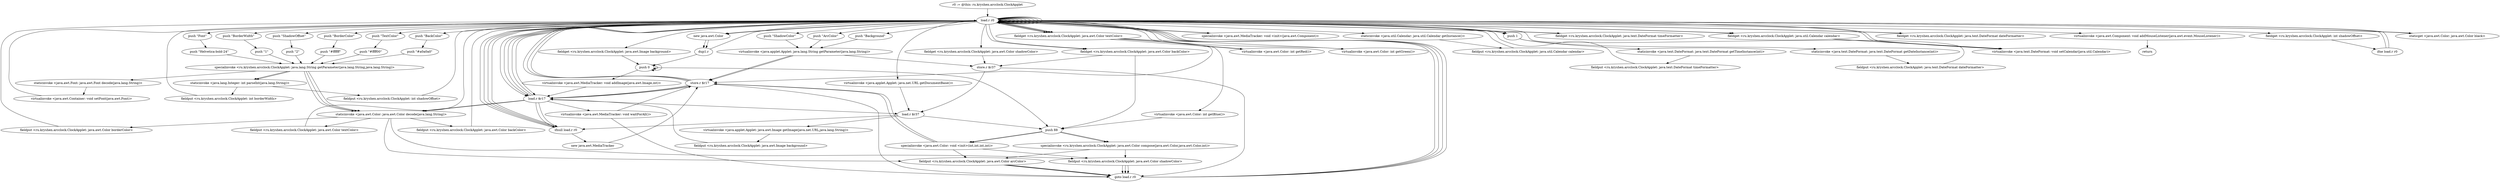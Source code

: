 digraph "" {
    "r0 := @this: ru.kryshen.arcclock.ClockApplet"
    "load.r r0"
    "r0 := @this: ru.kryshen.arcclock.ClockApplet"->"load.r r0";
    "load.r r0"->"load.r r0";
    "push \"Font\""
    "load.r r0"->"push \"Font\"";
    "push \"Helvetica-bold-24\""
    "push \"Font\""->"push \"Helvetica-bold-24\"";
    "specialinvoke <ru.kryshen.arcclock.ClockApplet: java.lang.String getParameter(java.lang.String,java.lang.String)>"
    "push \"Helvetica-bold-24\""->"specialinvoke <ru.kryshen.arcclock.ClockApplet: java.lang.String getParameter(java.lang.String,java.lang.String)>";
    "staticinvoke <java.awt.Font: java.awt.Font decode(java.lang.String)>"
    "specialinvoke <ru.kryshen.arcclock.ClockApplet: java.lang.String getParameter(java.lang.String,java.lang.String)>"->"staticinvoke <java.awt.Font: java.awt.Font decode(java.lang.String)>";
    "virtualinvoke <java.awt.Container: void setFont(java.awt.Font)>"
    "staticinvoke <java.awt.Font: java.awt.Font decode(java.lang.String)>"->"virtualinvoke <java.awt.Container: void setFont(java.awt.Font)>";
    "virtualinvoke <java.awt.Container: void setFont(java.awt.Font)>"->"load.r r0";
    "load.r r0"->"load.r r0";
    "push \"BorderWidth\""
    "load.r r0"->"push \"BorderWidth\"";
    "push \"1\""
    "push \"BorderWidth\""->"push \"1\"";
    "push \"1\""->"specialinvoke <ru.kryshen.arcclock.ClockApplet: java.lang.String getParameter(java.lang.String,java.lang.String)>";
    "staticinvoke <java.lang.Integer: int parseInt(java.lang.String)>"
    "specialinvoke <ru.kryshen.arcclock.ClockApplet: java.lang.String getParameter(java.lang.String,java.lang.String)>"->"staticinvoke <java.lang.Integer: int parseInt(java.lang.String)>";
    "fieldput <ru.kryshen.arcclock.ClockApplet: int borderWidth>"
    "staticinvoke <java.lang.Integer: int parseInt(java.lang.String)>"->"fieldput <ru.kryshen.arcclock.ClockApplet: int borderWidth>";
    "fieldput <ru.kryshen.arcclock.ClockApplet: int borderWidth>"->"load.r r0";
    "load.r r0"->"load.r r0";
    "push \"ShadowOffset\""
    "load.r r0"->"push \"ShadowOffset\"";
    "push \"2\""
    "push \"ShadowOffset\""->"push \"2\"";
    "push \"2\""->"specialinvoke <ru.kryshen.arcclock.ClockApplet: java.lang.String getParameter(java.lang.String,java.lang.String)>";
    "specialinvoke <ru.kryshen.arcclock.ClockApplet: java.lang.String getParameter(java.lang.String,java.lang.String)>"->"staticinvoke <java.lang.Integer: int parseInt(java.lang.String)>";
    "fieldput <ru.kryshen.arcclock.ClockApplet: int shadowOffset>"
    "staticinvoke <java.lang.Integer: int parseInt(java.lang.String)>"->"fieldput <ru.kryshen.arcclock.ClockApplet: int shadowOffset>";
    "fieldput <ru.kryshen.arcclock.ClockApplet: int shadowOffset>"->"load.r r0";
    "load.r r0"->"load.r r0";
    "push \"BorderColor\""
    "load.r r0"->"push \"BorderColor\"";
    "push \"#ffffff\""
    "push \"BorderColor\""->"push \"#ffffff\"";
    "push \"#ffffff\""->"specialinvoke <ru.kryshen.arcclock.ClockApplet: java.lang.String getParameter(java.lang.String,java.lang.String)>";
    "staticinvoke <java.awt.Color: java.awt.Color decode(java.lang.String)>"
    "specialinvoke <ru.kryshen.arcclock.ClockApplet: java.lang.String getParameter(java.lang.String,java.lang.String)>"->"staticinvoke <java.awt.Color: java.awt.Color decode(java.lang.String)>";
    "fieldput <ru.kryshen.arcclock.ClockApplet: java.awt.Color borderColor>"
    "staticinvoke <java.awt.Color: java.awt.Color decode(java.lang.String)>"->"fieldput <ru.kryshen.arcclock.ClockApplet: java.awt.Color borderColor>";
    "fieldput <ru.kryshen.arcclock.ClockApplet: java.awt.Color borderColor>"->"load.r r0";
    "load.r r0"->"load.r r0";
    "push \"TextColor\""
    "load.r r0"->"push \"TextColor\"";
    "push \"#ffff00\""
    "push \"TextColor\""->"push \"#ffff00\"";
    "push \"#ffff00\""->"specialinvoke <ru.kryshen.arcclock.ClockApplet: java.lang.String getParameter(java.lang.String,java.lang.String)>";
    "specialinvoke <ru.kryshen.arcclock.ClockApplet: java.lang.String getParameter(java.lang.String,java.lang.String)>"->"staticinvoke <java.awt.Color: java.awt.Color decode(java.lang.String)>";
    "fieldput <ru.kryshen.arcclock.ClockApplet: java.awt.Color textColor>"
    "staticinvoke <java.awt.Color: java.awt.Color decode(java.lang.String)>"->"fieldput <ru.kryshen.arcclock.ClockApplet: java.awt.Color textColor>";
    "fieldput <ru.kryshen.arcclock.ClockApplet: java.awt.Color textColor>"->"load.r r0";
    "load.r r0"->"load.r r0";
    "push \"BackColor\""
    "load.r r0"->"push \"BackColor\"";
    "push \"#a0a0a0\""
    "push \"BackColor\""->"push \"#a0a0a0\"";
    "push \"#a0a0a0\""->"specialinvoke <ru.kryshen.arcclock.ClockApplet: java.lang.String getParameter(java.lang.String,java.lang.String)>";
    "specialinvoke <ru.kryshen.arcclock.ClockApplet: java.lang.String getParameter(java.lang.String,java.lang.String)>"->"staticinvoke <java.awt.Color: java.awt.Color decode(java.lang.String)>";
    "fieldput <ru.kryshen.arcclock.ClockApplet: java.awt.Color backColor>"
    "staticinvoke <java.awt.Color: java.awt.Color decode(java.lang.String)>"->"fieldput <ru.kryshen.arcclock.ClockApplet: java.awt.Color backColor>";
    "fieldput <ru.kryshen.arcclock.ClockApplet: java.awt.Color backColor>"->"load.r r0";
    "push \"ShadowColor\""
    "load.r r0"->"push \"ShadowColor\"";
    "virtualinvoke <java.applet.Applet: java.lang.String getParameter(java.lang.String)>"
    "push \"ShadowColor\""->"virtualinvoke <java.applet.Applet: java.lang.String getParameter(java.lang.String)>";
    "store.r $r17"
    "virtualinvoke <java.applet.Applet: java.lang.String getParameter(java.lang.String)>"->"store.r $r17";
    "load.r $r17"
    "store.r $r17"->"load.r $r17";
    "ifnull load.r r0"
    "load.r $r17"->"ifnull load.r r0";
    "ifnull load.r r0"->"load.r r0";
    "load.r r0"->"load.r $r17";
    "load.r $r17"->"staticinvoke <java.awt.Color: java.awt.Color decode(java.lang.String)>";
    "fieldput <ru.kryshen.arcclock.ClockApplet: java.awt.Color shadowColor>"
    "staticinvoke <java.awt.Color: java.awt.Color decode(java.lang.String)>"->"fieldput <ru.kryshen.arcclock.ClockApplet: java.awt.Color shadowColor>";
    "goto load.r r0"
    "fieldput <ru.kryshen.arcclock.ClockApplet: java.awt.Color shadowColor>"->"goto load.r r0";
    "goto load.r r0"->"load.r r0";
    "push \"ArcColor\""
    "load.r r0"->"push \"ArcColor\"";
    "push \"ArcColor\""->"virtualinvoke <java.applet.Applet: java.lang.String getParameter(java.lang.String)>";
    "virtualinvoke <java.applet.Applet: java.lang.String getParameter(java.lang.String)>"->"store.r $r17";
    "store.r $r17"->"load.r $r17";
    "load.r $r17"->"ifnull load.r r0";
    "ifnull load.r r0"->"load.r r0";
    "load.r r0"->"load.r $r17";
    "load.r $r17"->"staticinvoke <java.awt.Color: java.awt.Color decode(java.lang.String)>";
    "fieldput <ru.kryshen.arcclock.ClockApplet: java.awt.Color arcColor>"
    "staticinvoke <java.awt.Color: java.awt.Color decode(java.lang.String)>"->"fieldput <ru.kryshen.arcclock.ClockApplet: java.awt.Color arcColor>";
    "fieldput <ru.kryshen.arcclock.ClockApplet: java.awt.Color arcColor>"->"goto load.r r0";
    "goto load.r r0"->"load.r r0";
    "push \"Background\""
    "load.r r0"->"push \"Background\"";
    "push \"Background\""->"virtualinvoke <java.applet.Applet: java.lang.String getParameter(java.lang.String)>";
    "store.r $r37"
    "virtualinvoke <java.applet.Applet: java.lang.String getParameter(java.lang.String)>"->"store.r $r37";
    "load.r $r37"
    "store.r $r37"->"load.r $r37";
    "load.r $r37"->"ifnull load.r r0";
    "new java.awt.MediaTracker"
    "ifnull load.r r0"->"new java.awt.MediaTracker";
    "new java.awt.MediaTracker"->"store.r $r17";
    "store.r $r17"->"load.r $r17";
    "load.r $r17"->"load.r r0";
    "specialinvoke <java.awt.MediaTracker: void <init>(java.awt.Component)>"
    "load.r r0"->"specialinvoke <java.awt.MediaTracker: void <init>(java.awt.Component)>";
    "specialinvoke <java.awt.MediaTracker: void <init>(java.awt.Component)>"->"load.r r0";
    "load.r r0"->"load.r r0";
    "load.r r0"->"load.r r0";
    "virtualinvoke <java.applet.Applet: java.net.URL getDocumentBase()>"
    "load.r r0"->"virtualinvoke <java.applet.Applet: java.net.URL getDocumentBase()>";
    "virtualinvoke <java.applet.Applet: java.net.URL getDocumentBase()>"->"load.r $r37";
    "virtualinvoke <java.applet.Applet: java.awt.Image getImage(java.net.URL,java.lang.String)>"
    "load.r $r37"->"virtualinvoke <java.applet.Applet: java.awt.Image getImage(java.net.URL,java.lang.String)>";
    "fieldput <ru.kryshen.arcclock.ClockApplet: java.awt.Image background>"
    "virtualinvoke <java.applet.Applet: java.awt.Image getImage(java.net.URL,java.lang.String)>"->"fieldput <ru.kryshen.arcclock.ClockApplet: java.awt.Image background>";
    "fieldput <ru.kryshen.arcclock.ClockApplet: java.awt.Image background>"->"load.r $r17";
    "load.r $r17"->"load.r r0";
    "fieldget <ru.kryshen.arcclock.ClockApplet: java.awt.Image background>"
    "load.r r0"->"fieldget <ru.kryshen.arcclock.ClockApplet: java.awt.Image background>";
    "push 0"
    "fieldget <ru.kryshen.arcclock.ClockApplet: java.awt.Image background>"->"push 0";
    "virtualinvoke <java.awt.MediaTracker: void addImage(java.awt.Image,int)>"
    "push 0"->"virtualinvoke <java.awt.MediaTracker: void addImage(java.awt.Image,int)>";
    "virtualinvoke <java.awt.MediaTracker: void addImage(java.awt.Image,int)>"->"load.r $r17";
    "virtualinvoke <java.awt.MediaTracker: void waitForAll()>"
    "load.r $r17"->"virtualinvoke <java.awt.MediaTracker: void waitForAll()>";
    "virtualinvoke <java.awt.MediaTracker: void waitForAll()>"->"goto load.r r0";
    "goto load.r r0"->"load.r r0";
    "staticinvoke <java.util.Calendar: java.util.Calendar getInstance()>"
    "load.r r0"->"staticinvoke <java.util.Calendar: java.util.Calendar getInstance()>";
    "fieldput <ru.kryshen.arcclock.ClockApplet: java.util.Calendar calendar>"
    "staticinvoke <java.util.Calendar: java.util.Calendar getInstance()>"->"fieldput <ru.kryshen.arcclock.ClockApplet: java.util.Calendar calendar>";
    "fieldput <ru.kryshen.arcclock.ClockApplet: java.util.Calendar calendar>"->"load.r r0";
    "push 1"
    "load.r r0"->"push 1";
    "staticinvoke <java.text.DateFormat: java.text.DateFormat getTimeInstance(int)>"
    "push 1"->"staticinvoke <java.text.DateFormat: java.text.DateFormat getTimeInstance(int)>";
    "fieldput <ru.kryshen.arcclock.ClockApplet: java.text.DateFormat timeFormatter>"
    "staticinvoke <java.text.DateFormat: java.text.DateFormat getTimeInstance(int)>"->"fieldput <ru.kryshen.arcclock.ClockApplet: java.text.DateFormat timeFormatter>";
    "fieldput <ru.kryshen.arcclock.ClockApplet: java.text.DateFormat timeFormatter>"->"load.r r0";
    "load.r r0"->"push 1";
    "staticinvoke <java.text.DateFormat: java.text.DateFormat getDateInstance(int)>"
    "push 1"->"staticinvoke <java.text.DateFormat: java.text.DateFormat getDateInstance(int)>";
    "fieldput <ru.kryshen.arcclock.ClockApplet: java.text.DateFormat dateFormatter>"
    "staticinvoke <java.text.DateFormat: java.text.DateFormat getDateInstance(int)>"->"fieldput <ru.kryshen.arcclock.ClockApplet: java.text.DateFormat dateFormatter>";
    "fieldput <ru.kryshen.arcclock.ClockApplet: java.text.DateFormat dateFormatter>"->"load.r r0";
    "fieldget <ru.kryshen.arcclock.ClockApplet: java.text.DateFormat timeFormatter>"
    "load.r r0"->"fieldget <ru.kryshen.arcclock.ClockApplet: java.text.DateFormat timeFormatter>";
    "fieldget <ru.kryshen.arcclock.ClockApplet: java.text.DateFormat timeFormatter>"->"load.r r0";
    "fieldget <ru.kryshen.arcclock.ClockApplet: java.util.Calendar calendar>"
    "load.r r0"->"fieldget <ru.kryshen.arcclock.ClockApplet: java.util.Calendar calendar>";
    "virtualinvoke <java.text.DateFormat: void setCalendar(java.util.Calendar)>"
    "fieldget <ru.kryshen.arcclock.ClockApplet: java.util.Calendar calendar>"->"virtualinvoke <java.text.DateFormat: void setCalendar(java.util.Calendar)>";
    "virtualinvoke <java.text.DateFormat: void setCalendar(java.util.Calendar)>"->"load.r r0";
    "fieldget <ru.kryshen.arcclock.ClockApplet: java.text.DateFormat dateFormatter>"
    "load.r r0"->"fieldget <ru.kryshen.arcclock.ClockApplet: java.text.DateFormat dateFormatter>";
    "fieldget <ru.kryshen.arcclock.ClockApplet: java.text.DateFormat dateFormatter>"->"load.r r0";
    "load.r r0"->"fieldget <ru.kryshen.arcclock.ClockApplet: java.util.Calendar calendar>";
    "fieldget <ru.kryshen.arcclock.ClockApplet: java.util.Calendar calendar>"->"virtualinvoke <java.text.DateFormat: void setCalendar(java.util.Calendar)>";
    "virtualinvoke <java.text.DateFormat: void setCalendar(java.util.Calendar)>"->"load.r r0";
    "load.r r0"->"load.r r0";
    "virtualinvoke <java.awt.Component: void addMouseListener(java.awt.event.MouseListener)>"
    "load.r r0"->"virtualinvoke <java.awt.Component: void addMouseListener(java.awt.event.MouseListener)>";
    "return"
    "virtualinvoke <java.awt.Component: void addMouseListener(java.awt.event.MouseListener)>"->"return";
    "virtualinvoke <java.awt.MediaTracker: void waitForAll()>"->"store.r $r17";
    "store.r $r17"->"goto load.r r0";
    "ifnull load.r r0"->"load.r r0";
    "new java.awt.Color"
    "load.r r0"->"new java.awt.Color";
    "dup1.r"
    "new java.awt.Color"->"dup1.r";
    "dup1.r"->"load.r r0";
    "fieldget <ru.kryshen.arcclock.ClockApplet: java.awt.Color textColor>"
    "load.r r0"->"fieldget <ru.kryshen.arcclock.ClockApplet: java.awt.Color textColor>";
    "virtualinvoke <java.awt.Color: int getRed()>"
    "fieldget <ru.kryshen.arcclock.ClockApplet: java.awt.Color textColor>"->"virtualinvoke <java.awt.Color: int getRed()>";
    "virtualinvoke <java.awt.Color: int getRed()>"->"load.r r0";
    "load.r r0"->"fieldget <ru.kryshen.arcclock.ClockApplet: java.awt.Color textColor>";
    "virtualinvoke <java.awt.Color: int getGreen()>"
    "fieldget <ru.kryshen.arcclock.ClockApplet: java.awt.Color textColor>"->"virtualinvoke <java.awt.Color: int getGreen()>";
    "virtualinvoke <java.awt.Color: int getGreen()>"->"load.r r0";
    "load.r r0"->"fieldget <ru.kryshen.arcclock.ClockApplet: java.awt.Color textColor>";
    "virtualinvoke <java.awt.Color: int getBlue()>"
    "fieldget <ru.kryshen.arcclock.ClockApplet: java.awt.Color textColor>"->"virtualinvoke <java.awt.Color: int getBlue()>";
    "push 88"
    "virtualinvoke <java.awt.Color: int getBlue()>"->"push 88";
    "specialinvoke <java.awt.Color: void <init>(int,int,int,int)>"
    "push 88"->"specialinvoke <java.awt.Color: void <init>(int,int,int,int)>";
    "specialinvoke <java.awt.Color: void <init>(int,int,int,int)>"->"fieldput <ru.kryshen.arcclock.ClockApplet: java.awt.Color arcColor>";
    "fieldput <ru.kryshen.arcclock.ClockApplet: java.awt.Color arcColor>"->"goto load.r r0";
    "specialinvoke <java.awt.Color: void <init>(int,int,int,int)>"->"store.r $r17";
    "store.r $r17"->"load.r r0";
    "load.r r0"->"fieldget <ru.kryshen.arcclock.ClockApplet: java.awt.Color textColor>";
    "fieldget <ru.kryshen.arcclock.ClockApplet: java.awt.Color textColor>"->"store.r $r17";
    "store.r $r17"->"load.r r0";
    "fieldget <ru.kryshen.arcclock.ClockApplet: int shadowOffset>"
    "load.r r0"->"fieldget <ru.kryshen.arcclock.ClockApplet: int shadowOffset>";
    "ifne load.r r0"
    "fieldget <ru.kryshen.arcclock.ClockApplet: int shadowOffset>"->"ifne load.r r0";
    "ifne load.r r0"->"load.r r0";
    "fieldget <ru.kryshen.arcclock.ClockApplet: java.awt.Color backColor>"
    "load.r r0"->"fieldget <ru.kryshen.arcclock.ClockApplet: java.awt.Color backColor>";
    "fieldget <ru.kryshen.arcclock.ClockApplet: java.awt.Color backColor>"->"store.r $r37";
    "store.r $r37"->"goto load.r r0";
    "goto load.r r0"->"load.r r0";
    "load.r r0"->"load.r r0";
    "load.r r0"->"load.r $r17";
    "load.r $r17"->"load.r $r37";
    "load.r $r37"->"push 88";
    "specialinvoke <ru.kryshen.arcclock.ClockApplet: java.awt.Color compose(java.awt.Color,java.awt.Color,int)>"
    "push 88"->"specialinvoke <ru.kryshen.arcclock.ClockApplet: java.awt.Color compose(java.awt.Color,java.awt.Color,int)>";
    "specialinvoke <ru.kryshen.arcclock.ClockApplet: java.awt.Color compose(java.awt.Color,java.awt.Color,int)>"->"fieldput <ru.kryshen.arcclock.ClockApplet: java.awt.Color arcColor>";
    "fieldput <ru.kryshen.arcclock.ClockApplet: java.awt.Color arcColor>"->"goto load.r r0";
    "ifne load.r r0"->"load.r r0";
    "fieldget <ru.kryshen.arcclock.ClockApplet: java.awt.Color shadowColor>"
    "load.r r0"->"fieldget <ru.kryshen.arcclock.ClockApplet: java.awt.Color shadowColor>";
    "fieldget <ru.kryshen.arcclock.ClockApplet: java.awt.Color shadowColor>"->"store.r $r37";
    "ifnull load.r r0"->"load.r r0";
    "load.r r0"->"new java.awt.Color";
    "new java.awt.Color"->"dup1.r";
    "dup1.r"->"push 0";
    "push 0"->"push 0";
    "push 0"->"push 0";
    "push 0"->"push 88";
    "push 88"->"specialinvoke <java.awt.Color: void <init>(int,int,int,int)>";
    "specialinvoke <java.awt.Color: void <init>(int,int,int,int)>"->"fieldput <ru.kryshen.arcclock.ClockApplet: java.awt.Color shadowColor>";
    "fieldput <ru.kryshen.arcclock.ClockApplet: java.awt.Color shadowColor>"->"goto load.r r0";
    "specialinvoke <java.awt.Color: void <init>(int,int,int,int)>"->"store.r $r17";
    "store.r $r17"->"load.r r0";
    "load.r r0"->"load.r r0";
    "staticget <java.awt.Color: java.awt.Color black>"
    "load.r r0"->"staticget <java.awt.Color: java.awt.Color black>";
    "staticget <java.awt.Color: java.awt.Color black>"->"load.r r0";
    "load.r r0"->"fieldget <ru.kryshen.arcclock.ClockApplet: java.awt.Color backColor>";
    "fieldget <ru.kryshen.arcclock.ClockApplet: java.awt.Color backColor>"->"push 88";
    "push 88"->"specialinvoke <ru.kryshen.arcclock.ClockApplet: java.awt.Color compose(java.awt.Color,java.awt.Color,int)>";
    "specialinvoke <ru.kryshen.arcclock.ClockApplet: java.awt.Color compose(java.awt.Color,java.awt.Color,int)>"->"fieldput <ru.kryshen.arcclock.ClockApplet: java.awt.Color shadowColor>";
    "fieldput <ru.kryshen.arcclock.ClockApplet: java.awt.Color shadowColor>"->"goto load.r r0";
}
